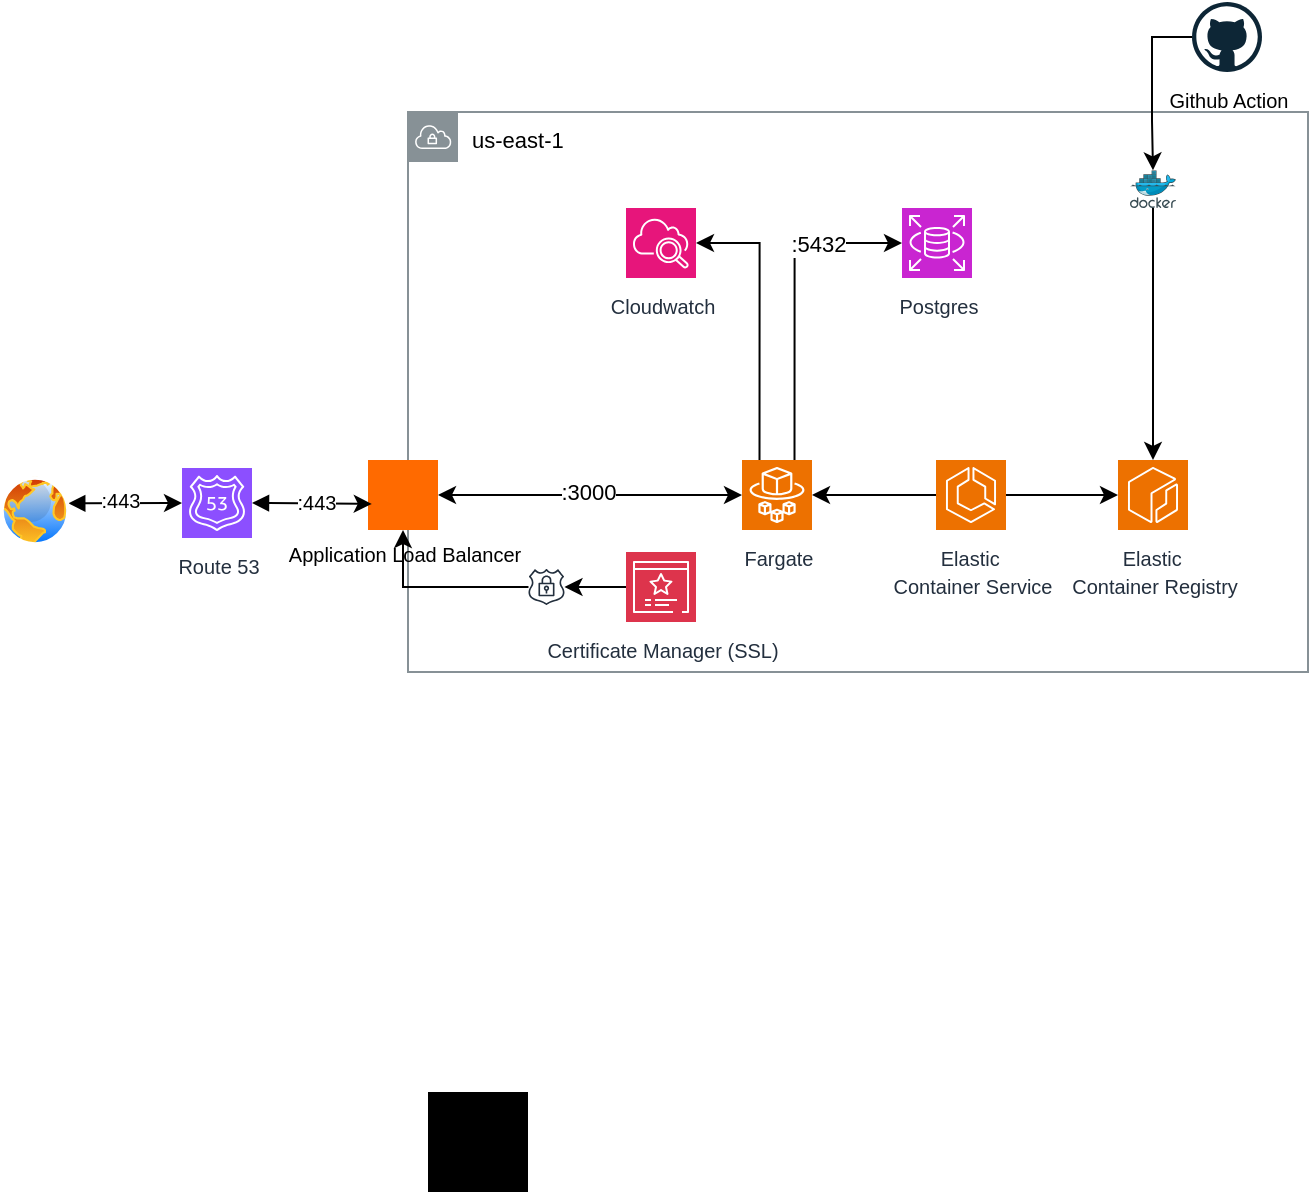 <mxfile version="26.2.15">
  <diagram name="Page-1" id="yMWt4CThLmG1p6eGsA-l">
    <mxGraphModel dx="796" dy="570" grid="1" gridSize="10" guides="1" tooltips="1" connect="1" arrows="1" fold="1" page="1" pageScale="1" pageWidth="850" pageHeight="1100" math="0" shadow="0">
      <root>
        <mxCell id="0" />
        <mxCell id="1" parent="0" />
        <mxCell id="VWaU1ew9nBj0DdF5fvnh-9" value="&lt;div style=&quot;text-align: center;&quot;&gt;&lt;font color=&quot;#000000&quot;&gt;&lt;span style=&quot;font-size: 11px; text-wrap-mode: nowrap; background-color: rgb(255, 255, 255);&quot;&gt;us-east-1&lt;/span&gt;&lt;/font&gt;&lt;/div&gt;" style="sketch=0;outlineConnect=0;gradientColor=none;html=1;whiteSpace=wrap;fontSize=12;fontStyle=0;shape=mxgraph.aws4.group;grIcon=mxgraph.aws4.group_vpc;strokeColor=#879196;fillColor=none;verticalAlign=top;align=left;spacingLeft=30;fontColor=#879196;dashed=0;" vertex="1" parent="1">
          <mxGeometry x="250" y="80" width="450" height="280" as="geometry" />
        </mxCell>
        <mxCell id="VWaU1ew9nBj0DdF5fvnh-24" value="" style="edgeStyle=orthogonalEdgeStyle;rounded=0;orthogonalLoop=1;jettySize=auto;html=1;exitX=0.75;exitY=0;exitDx=0;exitDy=0;exitPerimeter=0;entryX=0;entryY=0.5;entryDx=0;entryDy=0;entryPerimeter=0;" edge="1" parent="1" source="VWaU1ew9nBj0DdF5fvnh-1" target="VWaU1ew9nBj0DdF5fvnh-6">
          <mxGeometry relative="1" as="geometry" />
        </mxCell>
        <mxCell id="VWaU1ew9nBj0DdF5fvnh-52" value=":5432" style="edgeLabel;html=1;align=center;verticalAlign=middle;resizable=0;points=[];" vertex="1" connectable="0" parent="VWaU1ew9nBj0DdF5fvnh-24">
          <mxGeometry x="0.474" relative="1" as="geometry">
            <mxPoint as="offset" />
          </mxGeometry>
        </mxCell>
        <mxCell id="VWaU1ew9nBj0DdF5fvnh-1" value="&lt;font style=&quot;font-size: 10px;&quot;&gt;Fargate&lt;/font&gt;" style="sketch=0;points=[[0,0,0],[0.25,0,0],[0.5,0,0],[0.75,0,0],[1,0,0],[0,1,0],[0.25,1,0],[0.5,1,0],[0.75,1,0],[1,1,0],[0,0.25,0],[0,0.5,0],[0,0.75,0],[1,0.25,0],[1,0.5,0],[1,0.75,0]];outlineConnect=0;fontColor=#232F3E;fillColor=#ED7100;strokeColor=#ffffff;dashed=0;verticalLabelPosition=bottom;verticalAlign=top;align=center;html=1;fontSize=12;fontStyle=0;aspect=fixed;shape=mxgraph.aws4.resourceIcon;resIcon=mxgraph.aws4.fargate;" vertex="1" parent="1">
          <mxGeometry x="417" y="254" width="35" height="35" as="geometry" />
        </mxCell>
        <mxCell id="VWaU1ew9nBj0DdF5fvnh-29" value="" style="edgeStyle=orthogonalEdgeStyle;rounded=0;orthogonalLoop=1;jettySize=auto;html=1;" edge="1" parent="1" source="VWaU1ew9nBj0DdF5fvnh-2" target="VWaU1ew9nBj0DdF5fvnh-1">
          <mxGeometry relative="1" as="geometry" />
        </mxCell>
        <mxCell id="VWaU1ew9nBj0DdF5fvnh-2" value="&lt;font style=&quot;font-size: 10px;&quot;&gt;Elastic&amp;nbsp;&lt;/font&gt;&lt;div&gt;&lt;font style=&quot;font-size: 10px;&quot;&gt;Container Service&lt;/font&gt;&lt;/div&gt;" style="sketch=0;points=[[0,0,0],[0.25,0,0],[0.5,0,0],[0.75,0,0],[1,0,0],[0,1,0],[0.25,1,0],[0.5,1,0],[0.75,1,0],[1,1,0],[0,0.25,0],[0,0.5,0],[0,0.75,0],[1,0.25,0],[1,0.5,0],[1,0.75,0]];outlineConnect=0;fontColor=#232F3E;fillColor=#ED7100;strokeColor=#ffffff;dashed=0;verticalLabelPosition=bottom;verticalAlign=top;align=center;html=1;fontSize=12;fontStyle=0;aspect=fixed;shape=mxgraph.aws4.resourceIcon;resIcon=mxgraph.aws4.ecs;" vertex="1" parent="1">
          <mxGeometry x="514" y="254" width="35" height="35" as="geometry" />
        </mxCell>
        <mxCell id="VWaU1ew9nBj0DdF5fvnh-28" value="" style="edgeStyle=orthogonalEdgeStyle;rounded=0;orthogonalLoop=1;jettySize=auto;html=1;exitX=1;exitY=0.5;exitDx=0;exitDy=0;exitPerimeter=0;" edge="1" parent="1" source="VWaU1ew9nBj0DdF5fvnh-2" target="VWaU1ew9nBj0DdF5fvnh-3">
          <mxGeometry relative="1" as="geometry" />
        </mxCell>
        <mxCell id="VWaU1ew9nBj0DdF5fvnh-3" value="&lt;font style=&quot;font-size: 10px;&quot;&gt;Elastic&amp;nbsp;&lt;/font&gt;&lt;div&gt;&lt;font style=&quot;font-size: 10px;&quot;&gt;Container Registry&lt;/font&gt;&lt;/div&gt;" style="sketch=0;points=[[0,0,0],[0.25,0,0],[0.5,0,0],[0.75,0,0],[1,0,0],[0,1,0],[0.25,1,0],[0.5,1,0],[0.75,1,0],[1,1,0],[0,0.25,0],[0,0.5,0],[0,0.75,0],[1,0.25,0],[1,0.5,0],[1,0.75,0]];outlineConnect=0;fontColor=#232F3E;fillColor=#ED7100;strokeColor=#ffffff;dashed=0;verticalLabelPosition=bottom;verticalAlign=top;align=center;html=1;fontSize=12;fontStyle=0;aspect=fixed;shape=mxgraph.aws4.resourceIcon;resIcon=mxgraph.aws4.ecr;" vertex="1" parent="1">
          <mxGeometry x="605" y="254" width="35" height="35" as="geometry" />
        </mxCell>
        <mxCell id="VWaU1ew9nBj0DdF5fvnh-31" value="" style="edgeStyle=orthogonalEdgeStyle;rounded=0;orthogonalLoop=1;jettySize=auto;html=1;startArrow=classic;startFill=1;" edge="1" parent="1" source="VWaU1ew9nBj0DdF5fvnh-4" target="VWaU1ew9nBj0DdF5fvnh-1">
          <mxGeometry relative="1" as="geometry" />
        </mxCell>
        <mxCell id="VWaU1ew9nBj0DdF5fvnh-40" value=":3000" style="edgeLabel;html=1;align=center;verticalAlign=middle;resizable=0;points=[];" vertex="1" connectable="0" parent="VWaU1ew9nBj0DdF5fvnh-31">
          <mxGeometry x="0.02" y="-1" relative="1" as="geometry">
            <mxPoint x="-3" y="-3" as="offset" />
          </mxGeometry>
        </mxCell>
        <mxCell id="VWaU1ew9nBj0DdF5fvnh-4" value="&lt;div&gt;&lt;br&gt;&lt;/div&gt;&lt;div&gt;&lt;br&gt;&lt;/div&gt;&lt;div&gt;&lt;br&gt;&lt;/div&gt;&lt;div&gt;&lt;br&gt;&lt;/div&gt;&lt;font style=&quot;font-size: 10px;&quot;&gt;Application Load Balancer&lt;/font&gt;" style="points=[];aspect=fixed;html=1;align=center;shadow=0;dashed=0;fillColor=#FF6A00;strokeColor=none;shape=mxgraph.alibaba_cloud.alb_application_load_balancer_02;" vertex="1" parent="1">
          <mxGeometry x="230" y="254" width="35" height="35" as="geometry" />
        </mxCell>
        <mxCell id="VWaU1ew9nBj0DdF5fvnh-6" value="&lt;font style=&quot;font-size: 10px;&quot;&gt;Postgres&lt;/font&gt;" style="sketch=0;points=[[0,0,0],[0.25,0,0],[0.5,0,0],[0.75,0,0],[1,0,0],[0,1,0],[0.25,1,0],[0.5,1,0],[0.75,1,0],[1,1,0],[0,0.25,0],[0,0.5,0],[0,0.75,0],[1,0.25,0],[1,0.5,0],[1,0.75,0]];outlineConnect=0;fontColor=#232F3E;fillColor=#C925D1;strokeColor=#ffffff;dashed=0;verticalLabelPosition=bottom;verticalAlign=top;align=center;html=1;fontSize=12;fontStyle=0;aspect=fixed;shape=mxgraph.aws4.resourceIcon;resIcon=mxgraph.aws4.rds;" vertex="1" parent="1">
          <mxGeometry x="497" y="128" width="35" height="35" as="geometry" />
        </mxCell>
        <mxCell id="VWaU1ew9nBj0DdF5fvnh-7" value="" style="sketch=0;verticalLabelPosition=bottom;sketch=0;aspect=fixed;html=1;verticalAlign=top;strokeColor=none;fillColor=#000000;align=center;outlineConnect=0;pointerEvents=1;shape=mxgraph.citrix2.authentication_google;" vertex="1" parent="1">
          <mxGeometry x="260" y="570" width="50" height="50" as="geometry" />
        </mxCell>
        <mxCell id="VWaU1ew9nBj0DdF5fvnh-25" value="" style="edgeStyle=orthogonalEdgeStyle;rounded=0;orthogonalLoop=1;jettySize=auto;html=1;" edge="1" parent="1" source="VWaU1ew9nBj0DdF5fvnh-35" target="VWaU1ew9nBj0DdF5fvnh-3">
          <mxGeometry relative="1" as="geometry" />
        </mxCell>
        <mxCell id="VWaU1ew9nBj0DdF5fvnh-8" value="&lt;font style=&quot;font-size: 10px;&quot;&gt;Github Action&lt;/font&gt;" style="dashed=0;outlineConnect=0;html=1;align=center;labelPosition=center;verticalLabelPosition=bottom;verticalAlign=top;shape=mxgraph.weblogos.github" vertex="1" parent="1">
          <mxGeometry x="642" y="25" width="35" height="35" as="geometry" />
        </mxCell>
        <mxCell id="VWaU1ew9nBj0DdF5fvnh-12" value="" style="endArrow=classic;html=1;rounded=0;exitX=0.975;exitY=0.391;exitDx=0;exitDy=0;exitPerimeter=0;entryX=0;entryY=0.5;entryDx=0;entryDy=0;entryPerimeter=0;startArrow=block;startFill=1;" edge="1" parent="1" source="VWaU1ew9nBj0DdF5fvnh-22" target="VWaU1ew9nBj0DdF5fvnh-41">
          <mxGeometry width="50" height="50" relative="1" as="geometry">
            <mxPoint x="118" y="209" as="sourcePoint" />
            <mxPoint x="208" y="209" as="targetPoint" />
          </mxGeometry>
        </mxCell>
        <mxCell id="VWaU1ew9nBj0DdF5fvnh-13" value="&lt;font style=&quot;font-size: 10px;&quot;&gt;&lt;span style=&quot;background-color: light-dark(#ffffff, var(--ge-dark-color, #121212)); color: light-dark(rgb(0, 0, 0), rgb(255, 255, 255));&quot;&gt;:443&lt;/span&gt;&lt;/font&gt;" style="edgeLabel;html=1;align=center;verticalAlign=middle;resizable=0;points=[];" vertex="1" connectable="0" parent="VWaU1ew9nBj0DdF5fvnh-12">
          <mxGeometry x="-0.03" relative="1" as="geometry">
            <mxPoint x="-2" y="-2" as="offset" />
          </mxGeometry>
        </mxCell>
        <mxCell id="VWaU1ew9nBj0DdF5fvnh-19" value="" style="endArrow=classic;html=1;rounded=0;entryX=0.043;entryY=0.435;entryDx=0;entryDy=0;entryPerimeter=0;exitX=1;exitY=0.5;exitDx=0;exitDy=0;exitPerimeter=0;startArrow=block;startFill=1;" edge="1" parent="1" source="VWaU1ew9nBj0DdF5fvnh-41">
          <mxGeometry width="50" height="50" relative="1" as="geometry">
            <mxPoint x="162" y="275.8" as="sourcePoint" />
            <mxPoint x="231.892" y="275.94" as="targetPoint" />
          </mxGeometry>
        </mxCell>
        <mxCell id="VWaU1ew9nBj0DdF5fvnh-50" value="&lt;font style=&quot;font-size: 10px;&quot;&gt;:443&lt;/font&gt;" style="edgeLabel;html=1;align=center;verticalAlign=middle;resizable=0;points=[];" vertex="1" connectable="0" parent="VWaU1ew9nBj0DdF5fvnh-19">
          <mxGeometry x="-0.195" y="-1" relative="1" as="geometry">
            <mxPoint x="8" y="-2" as="offset" />
          </mxGeometry>
        </mxCell>
        <mxCell id="VWaU1ew9nBj0DdF5fvnh-22" value="" style="image;aspect=fixed;perimeter=ellipsePerimeter;html=1;align=center;shadow=0;dashed=0;spacingTop=3;image=img/lib/active_directory/internet_globe.svg;" vertex="1" parent="1">
          <mxGeometry x="46" y="262" width="35" height="35" as="geometry" />
        </mxCell>
        <mxCell id="VWaU1ew9nBj0DdF5fvnh-36" value="" style="edgeStyle=orthogonalEdgeStyle;rounded=0;orthogonalLoop=1;jettySize=auto;html=1;" edge="1" parent="1" source="VWaU1ew9nBj0DdF5fvnh-8" target="VWaU1ew9nBj0DdF5fvnh-35">
          <mxGeometry relative="1" as="geometry">
            <mxPoint x="682" y="63" as="sourcePoint" />
            <mxPoint x="682" y="163" as="targetPoint" />
          </mxGeometry>
        </mxCell>
        <mxCell id="VWaU1ew9nBj0DdF5fvnh-35" value="" style="image;sketch=0;aspect=fixed;html=1;points=[];align=center;fontSize=12;image=img/lib/mscae/Docker.svg;" vertex="1" parent="1">
          <mxGeometry x="611.0" y="109.14" width="23" height="18.86" as="geometry" />
        </mxCell>
        <mxCell id="VWaU1ew9nBj0DdF5fvnh-41" value="&lt;font style=&quot;font-size: 10px;&quot;&gt;Route 53&lt;/font&gt;" style="sketch=0;points=[[0,0,0],[0.25,0,0],[0.5,0,0],[0.75,0,0],[1,0,0],[0,1,0],[0.25,1,0],[0.5,1,0],[0.75,1,0],[1,1,0],[0,0.25,0],[0,0.5,0],[0,0.75,0],[1,0.25,0],[1,0.5,0],[1,0.75,0]];outlineConnect=0;fontColor=#232F3E;fillColor=#8C4FFF;strokeColor=#ffffff;dashed=0;verticalLabelPosition=bottom;verticalAlign=top;align=center;html=1;fontSize=12;fontStyle=0;aspect=fixed;shape=mxgraph.aws4.resourceIcon;resIcon=mxgraph.aws4.route_53;" vertex="1" parent="1">
          <mxGeometry x="137" y="258" width="35" height="35" as="geometry" />
        </mxCell>
        <mxCell id="VWaU1ew9nBj0DdF5fvnh-53" value="" style="edgeStyle=orthogonalEdgeStyle;rounded=0;orthogonalLoop=1;jettySize=auto;html=1;" edge="1" parent="1" source="VWaU1ew9nBj0DdF5fvnh-42" target="VWaU1ew9nBj0DdF5fvnh-47">
          <mxGeometry relative="1" as="geometry" />
        </mxCell>
        <mxCell id="VWaU1ew9nBj0DdF5fvnh-42" value="&lt;font style=&quot;font-size: 10px;&quot;&gt;Certificate Manager (SSL)&lt;/font&gt;" style="sketch=0;points=[[0,0,0],[0.25,0,0],[0.5,0,0],[0.75,0,0],[1,0,0],[0,1,0],[0.25,1,0],[0.5,1,0],[0.75,1,0],[1,1,0],[0,0.25,0],[0,0.5,0],[0,0.75,0],[1,0.25,0],[1,0.5,0],[1,0.75,0]];outlineConnect=0;fontColor=#232F3E;fillColor=#DD344C;strokeColor=#ffffff;dashed=0;verticalLabelPosition=bottom;verticalAlign=top;align=center;html=1;fontSize=12;fontStyle=0;aspect=fixed;shape=mxgraph.aws4.resourceIcon;resIcon=mxgraph.aws4.certificate_manager_3;" vertex="1" parent="1">
          <mxGeometry x="359" y="300" width="35" height="35" as="geometry" />
        </mxCell>
        <mxCell id="VWaU1ew9nBj0DdF5fvnh-43" value="&lt;font style=&quot;font-size: 10px;&quot;&gt;Cloudwatch&lt;/font&gt;" style="sketch=0;points=[[0,0,0],[0.25,0,0],[0.5,0,0],[0.75,0,0],[1,0,0],[0,1,0],[0.25,1,0],[0.5,1,0],[0.75,1,0],[1,1,0],[0,0.25,0],[0,0.5,0],[0,0.75,0],[1,0.25,0],[1,0.5,0],[1,0.75,0]];points=[[0,0,0],[0.25,0,0],[0.5,0,0],[0.75,0,0],[1,0,0],[0,1,0],[0.25,1,0],[0.5,1,0],[0.75,1,0],[1,1,0],[0,0.25,0],[0,0.5,0],[0,0.75,0],[1,0.25,0],[1,0.5,0],[1,0.75,0]];outlineConnect=0;fontColor=#232F3E;fillColor=#E7157B;strokeColor=#ffffff;dashed=0;verticalLabelPosition=bottom;verticalAlign=top;align=center;html=1;fontSize=12;fontStyle=0;aspect=fixed;shape=mxgraph.aws4.resourceIcon;resIcon=mxgraph.aws4.cloudwatch_2;" vertex="1" parent="1">
          <mxGeometry x="359" y="128" width="35" height="35" as="geometry" />
        </mxCell>
        <mxCell id="VWaU1ew9nBj0DdF5fvnh-44" value="" style="edgeStyle=orthogonalEdgeStyle;rounded=0;orthogonalLoop=1;jettySize=auto;html=1;exitX=0.25;exitY=0;exitDx=0;exitDy=0;exitPerimeter=0;entryX=1;entryY=0.5;entryDx=0;entryDy=0;entryPerimeter=0;" edge="1" parent="1" source="VWaU1ew9nBj0DdF5fvnh-1" target="VWaU1ew9nBj0DdF5fvnh-43">
          <mxGeometry relative="1" as="geometry">
            <mxPoint x="422" y="173" as="sourcePoint" />
            <mxPoint x="524" y="126" as="targetPoint" />
            <Array as="points" />
          </mxGeometry>
        </mxCell>
        <mxCell id="VWaU1ew9nBj0DdF5fvnh-54" value="" style="edgeStyle=orthogonalEdgeStyle;rounded=0;orthogonalLoop=1;jettySize=auto;html=1;" edge="1" parent="1" source="VWaU1ew9nBj0DdF5fvnh-47" target="VWaU1ew9nBj0DdF5fvnh-4">
          <mxGeometry relative="1" as="geometry" />
        </mxCell>
        <mxCell id="VWaU1ew9nBj0DdF5fvnh-47" value="" style="sketch=0;outlineConnect=0;fontColor=#232F3E;gradientColor=none;fillColor=#232F3D;strokeColor=none;dashed=0;verticalLabelPosition=bottom;verticalAlign=top;align=center;html=1;fontSize=12;fontStyle=0;aspect=fixed;pointerEvents=1;shape=mxgraph.aws4.ssl_padlock;" vertex="1" parent="1">
          <mxGeometry x="310" y="308.5" width="18.48" height="18" as="geometry" />
        </mxCell>
      </root>
    </mxGraphModel>
  </diagram>
</mxfile>
